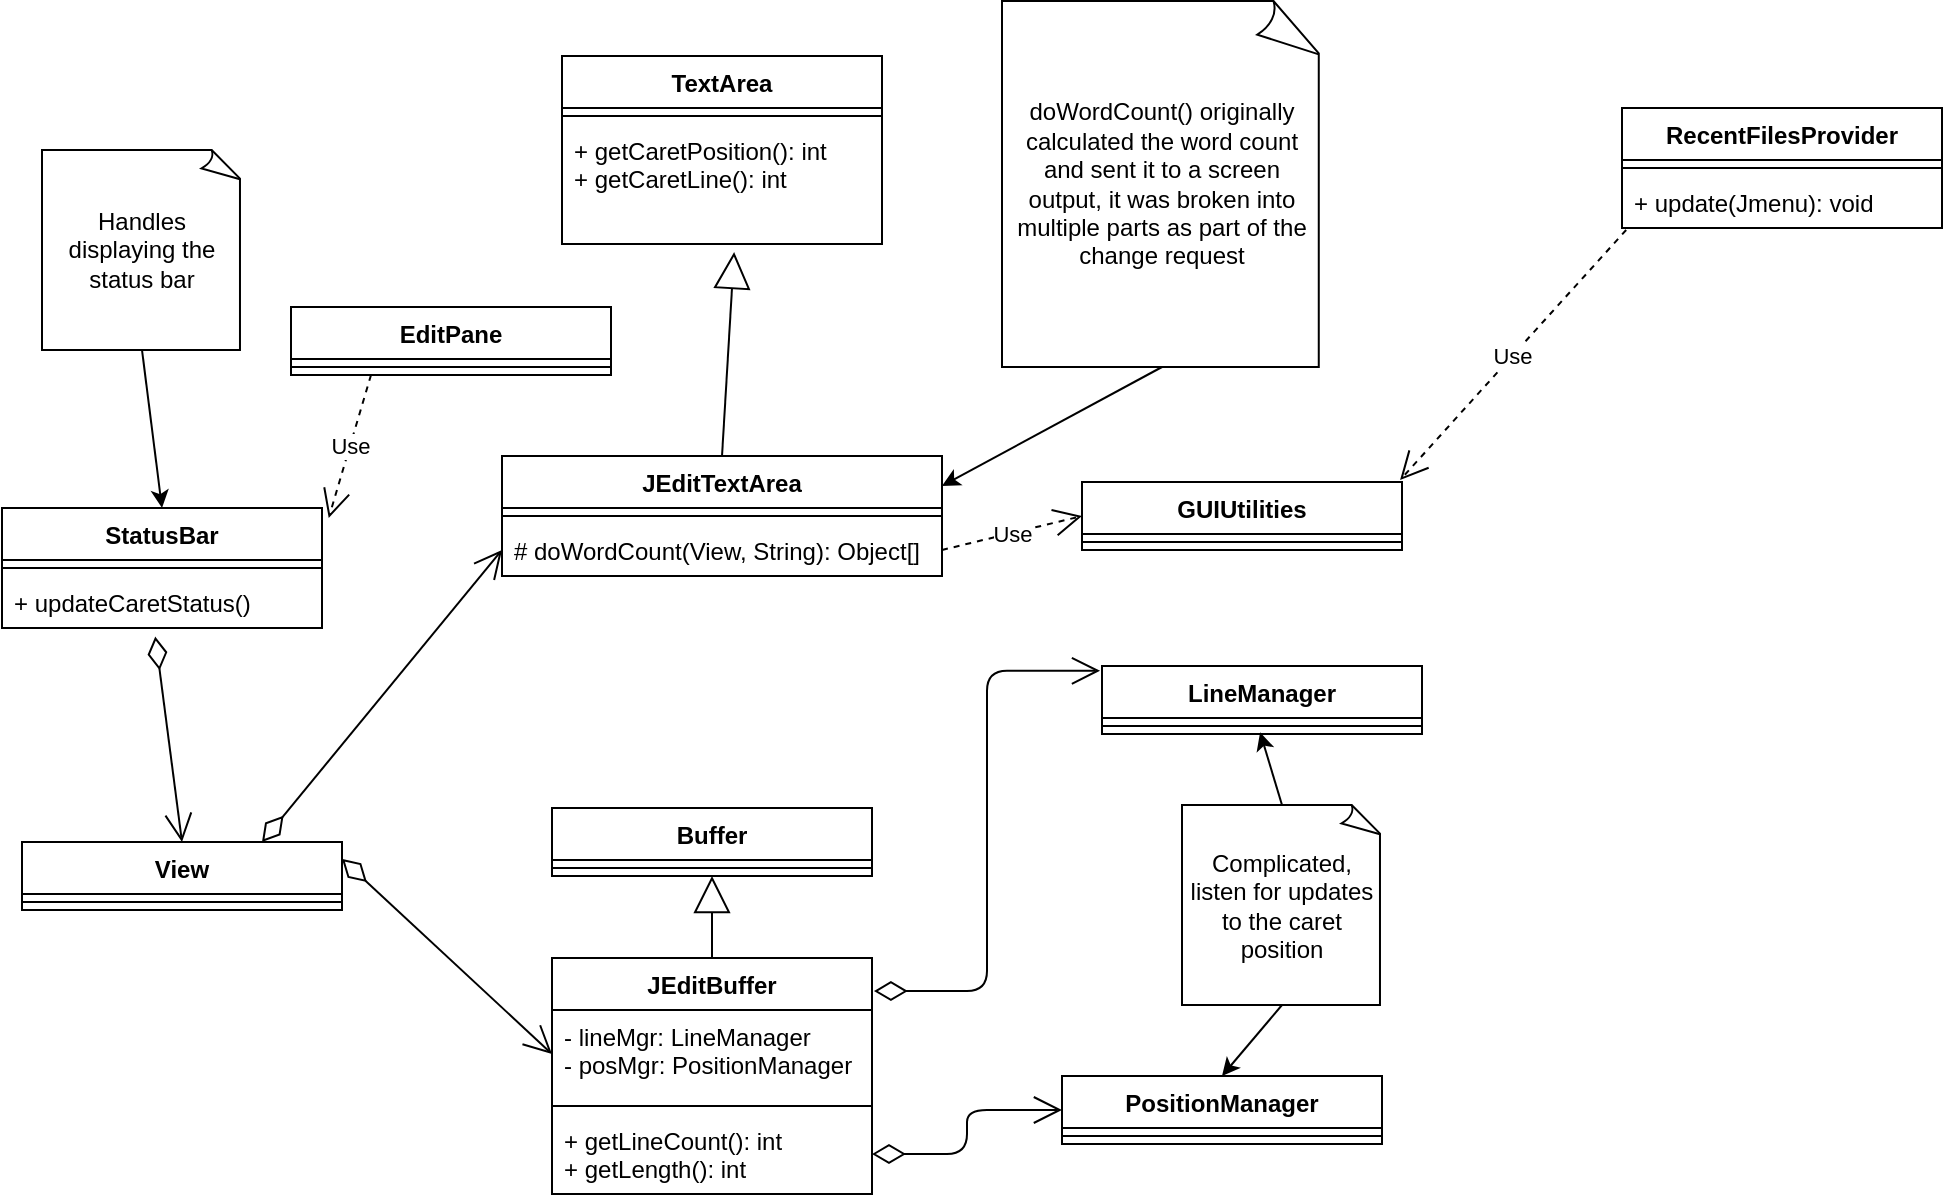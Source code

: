 <mxfile version="10.4.8" type="github"><diagram name="Page-1" id="c4acf3e9-155e-7222-9cf6-157b1a14988f"><mxGraphModel dx="1394" dy="776" grid="1" gridSize="10" guides="1" tooltips="1" connect="1" arrows="1" fold="1" page="1" pageScale="1" pageWidth="850" pageHeight="1100" background="#ffffff" math="0" shadow="0"><root><mxCell id="0"/><mxCell id="1" parent="0"/><mxCell id="FG2D0HPtKCTTI8tBKOZZ-1" value="StatusBar" style="swimlane;fontStyle=1;align=center;verticalAlign=top;childLayout=stackLayout;horizontal=1;startSize=26;horizontalStack=0;resizeParent=1;resizeParentMax=0;resizeLast=0;collapsible=1;marginBottom=0;" parent="1" vertex="1"><mxGeometry x="120" y="336" width="160" height="60" as="geometry"/></mxCell><mxCell id="FG2D0HPtKCTTI8tBKOZZ-3" value="" style="line;strokeWidth=1;fillColor=none;align=left;verticalAlign=middle;spacingTop=-1;spacingLeft=3;spacingRight=3;rotatable=0;labelPosition=right;points=[];portConstraint=eastwest;" parent="FG2D0HPtKCTTI8tBKOZZ-1" vertex="1"><mxGeometry y="26" width="160" height="8" as="geometry"/></mxCell><mxCell id="FG2D0HPtKCTTI8tBKOZZ-4" value="+ updateCaretStatus()" style="text;strokeColor=none;fillColor=none;align=left;verticalAlign=top;spacingLeft=4;spacingRight=4;overflow=hidden;rotatable=0;points=[[0,0.5],[1,0.5]];portConstraint=eastwest;" parent="FG2D0HPtKCTTI8tBKOZZ-1" vertex="1"><mxGeometry y="34" width="160" height="26" as="geometry"/></mxCell><mxCell id="FG2D0HPtKCTTI8tBKOZZ-5" value="JEditBuffer&#10;" style="swimlane;fontStyle=1;align=center;verticalAlign=top;childLayout=stackLayout;horizontal=1;startSize=26;horizontalStack=0;resizeParent=1;resizeParentMax=0;resizeLast=0;collapsible=1;marginBottom=0;" parent="1" vertex="1"><mxGeometry x="395" y="561" width="160" height="118" as="geometry"/></mxCell><mxCell id="FG2D0HPtKCTTI8tBKOZZ-6" value="- lineMgr: LineManager&#10;- posMgr: PositionManager&#10;" style="text;strokeColor=none;fillColor=none;align=left;verticalAlign=top;spacingLeft=4;spacingRight=4;overflow=hidden;rotatable=0;points=[[0,0.5],[1,0.5]];portConstraint=eastwest;" parent="FG2D0HPtKCTTI8tBKOZZ-5" vertex="1"><mxGeometry y="26" width="160" height="44" as="geometry"/></mxCell><mxCell id="FG2D0HPtKCTTI8tBKOZZ-7" value="" style="line;strokeWidth=1;fillColor=none;align=left;verticalAlign=middle;spacingTop=-1;spacingLeft=3;spacingRight=3;rotatable=0;labelPosition=right;points=[];portConstraint=eastwest;" parent="FG2D0HPtKCTTI8tBKOZZ-5" vertex="1"><mxGeometry y="70" width="160" height="8" as="geometry"/></mxCell><mxCell id="FG2D0HPtKCTTI8tBKOZZ-8" value="+ getLineCount(): int&#10;+ getLength(): int&#10;" style="text;strokeColor=none;fillColor=none;align=left;verticalAlign=top;spacingLeft=4;spacingRight=4;overflow=hidden;rotatable=0;points=[[0,0.5],[1,0.5]];portConstraint=eastwest;" parent="FG2D0HPtKCTTI8tBKOZZ-5" vertex="1"><mxGeometry y="78" width="160" height="40" as="geometry"/></mxCell><mxCell id="FG2D0HPtKCTTI8tBKOZZ-9" value="JEditTextArea" style="swimlane;fontStyle=1;align=center;verticalAlign=top;childLayout=stackLayout;horizontal=1;startSize=26;horizontalStack=0;resizeParent=1;resizeParentMax=0;resizeLast=0;collapsible=1;marginBottom=0;" parent="1" vertex="1"><mxGeometry x="370" y="310" width="220" height="60" as="geometry"/></mxCell><mxCell id="FG2D0HPtKCTTI8tBKOZZ-11" value="" style="line;strokeWidth=1;fillColor=none;align=left;verticalAlign=middle;spacingTop=-1;spacingLeft=3;spacingRight=3;rotatable=0;labelPosition=right;points=[];portConstraint=eastwest;" parent="FG2D0HPtKCTTI8tBKOZZ-9" vertex="1"><mxGeometry y="26" width="220" height="8" as="geometry"/></mxCell><mxCell id="FG2D0HPtKCTTI8tBKOZZ-12" value="# doWordCount(View, String): Object[]" style="text;strokeColor=none;fillColor=none;align=left;verticalAlign=top;spacingLeft=4;spacingRight=4;overflow=hidden;rotatable=0;points=[[0,0.5],[1,0.5]];portConstraint=eastwest;" parent="FG2D0HPtKCTTI8tBKOZZ-9" vertex="1"><mxGeometry y="34" width="220" height="26" as="geometry"/></mxCell><mxCell id="FG2D0HPtKCTTI8tBKOZZ-17" value="TextArea" style="swimlane;fontStyle=1;align=center;verticalAlign=top;childLayout=stackLayout;horizontal=1;startSize=26;horizontalStack=0;resizeParent=1;resizeParentMax=0;resizeLast=0;collapsible=1;marginBottom=0;" parent="1" vertex="1"><mxGeometry x="400" y="110" width="160" height="94" as="geometry"/></mxCell><mxCell id="FG2D0HPtKCTTI8tBKOZZ-19" value="" style="line;strokeWidth=1;fillColor=none;align=left;verticalAlign=middle;spacingTop=-1;spacingLeft=3;spacingRight=3;rotatable=0;labelPosition=right;points=[];portConstraint=eastwest;" parent="FG2D0HPtKCTTI8tBKOZZ-17" vertex="1"><mxGeometry y="26" width="160" height="8" as="geometry"/></mxCell><mxCell id="FG2D0HPtKCTTI8tBKOZZ-20" value="+ getCaretPosition(): int&#10;+ getCaretLine(): int&#10;" style="text;strokeColor=none;fillColor=none;align=left;verticalAlign=top;spacingLeft=4;spacingRight=4;overflow=hidden;rotatable=0;points=[[0,0.5],[1,0.5]];portConstraint=eastwest;" parent="FG2D0HPtKCTTI8tBKOZZ-17" vertex="1"><mxGeometry y="34" width="160" height="60" as="geometry"/></mxCell><mxCell id="FG2D0HPtKCTTI8tBKOZZ-21" value="LineManager" style="swimlane;fontStyle=1;align=center;verticalAlign=top;childLayout=stackLayout;horizontal=1;startSize=26;horizontalStack=0;resizeParent=1;resizeParentMax=0;resizeLast=0;collapsible=1;marginBottom=0;" parent="1" vertex="1"><mxGeometry x="670" y="415" width="160" height="34" as="geometry"/></mxCell><mxCell id="FG2D0HPtKCTTI8tBKOZZ-23" value="" style="line;strokeWidth=1;fillColor=none;align=left;verticalAlign=middle;spacingTop=-1;spacingLeft=3;spacingRight=3;rotatable=0;labelPosition=right;points=[];portConstraint=eastwest;" parent="FG2D0HPtKCTTI8tBKOZZ-21" vertex="1"><mxGeometry y="26" width="160" height="8" as="geometry"/></mxCell><mxCell id="FG2D0HPtKCTTI8tBKOZZ-25" value="PositionManager&#10;" style="swimlane;fontStyle=1;align=center;verticalAlign=top;childLayout=stackLayout;horizontal=1;startSize=26;horizontalStack=0;resizeParent=1;resizeParentMax=0;resizeLast=0;collapsible=1;marginBottom=0;" parent="1" vertex="1"><mxGeometry x="650" y="620" width="160" height="34" as="geometry"/></mxCell><mxCell id="FG2D0HPtKCTTI8tBKOZZ-27" value="" style="line;strokeWidth=1;fillColor=none;align=left;verticalAlign=middle;spacingTop=-1;spacingLeft=3;spacingRight=3;rotatable=0;labelPosition=right;points=[];portConstraint=eastwest;" parent="FG2D0HPtKCTTI8tBKOZZ-25" vertex="1"><mxGeometry y="26" width="160" height="8" as="geometry"/></mxCell><mxCell id="FG2D0HPtKCTTI8tBKOZZ-31" value="" style="endArrow=block;endSize=16;endFill=0;html=1;fillColor=none;entryX=0.538;entryY=1.067;entryDx=0;entryDy=0;entryPerimeter=0;exitX=0.5;exitY=0;exitDx=0;exitDy=0;" parent="1" source="FG2D0HPtKCTTI8tBKOZZ-9" target="FG2D0HPtKCTTI8tBKOZZ-20" edge="1"><mxGeometry width="160" relative="1" as="geometry"><mxPoint x="140" y="290" as="sourcePoint"/><mxPoint x="300" y="290" as="targetPoint"/></mxGeometry></mxCell><mxCell id="FG2D0HPtKCTTI8tBKOZZ-34" value="1" style="endArrow=open;html=1;endSize=12;startArrow=diamondThin;startSize=14;startFill=0;edgeStyle=orthogonalEdgeStyle;align=left;verticalAlign=bottom;fillColor=none;entryX=-0.006;entryY=0.07;entryDx=0;entryDy=0;entryPerimeter=0;exitX=1.006;exitY=0.14;exitDx=0;exitDy=0;exitPerimeter=0;labelBackgroundColor=#ffffff;noLabel=1;fontColor=none;" parent="1" source="FG2D0HPtKCTTI8tBKOZZ-5" target="FG2D0HPtKCTTI8tBKOZZ-21" edge="1"><mxGeometry x="-1" y="3" relative="1" as="geometry"><mxPoint x="230" y="700" as="sourcePoint"/><mxPoint x="390" y="700" as="targetPoint"/></mxGeometry></mxCell><mxCell id="irOaFhQ95Aw82tgbadqN-1" value="1" style="endArrow=open;html=1;endSize=12;startArrow=diamondThin;startSize=14;startFill=0;edgeStyle=orthogonalEdgeStyle;align=left;verticalAlign=bottom;fillColor=none;entryX=0;entryY=0.5;entryDx=0;entryDy=0;exitX=1;exitY=0.5;exitDx=0;exitDy=0;labelBackgroundColor=#ffffff;noLabel=1;fontColor=none;" parent="1" source="FG2D0HPtKCTTI8tBKOZZ-8" target="FG2D0HPtKCTTI8tBKOZZ-25" edge="1"><mxGeometry x="-1" y="3" relative="1" as="geometry"><mxPoint x="424" y="824.357" as="sourcePoint"/><mxPoint x="650.429" y="633.857" as="targetPoint"/></mxGeometry></mxCell><mxCell id="irOaFhQ95Aw82tgbadqN-2" value="View" style="swimlane;fontStyle=1;align=center;verticalAlign=top;childLayout=stackLayout;horizontal=1;startSize=26;horizontalStack=0;resizeParent=1;resizeParentMax=0;resizeLast=0;collapsible=1;marginBottom=0;" parent="1" vertex="1"><mxGeometry x="130" y="503" width="160" height="34" as="geometry"/></mxCell><mxCell id="irOaFhQ95Aw82tgbadqN-4" value="" style="line;strokeWidth=1;fillColor=none;align=left;verticalAlign=middle;spacingTop=-1;spacingLeft=3;spacingRight=3;rotatable=0;labelPosition=right;points=[];portConstraint=eastwest;" parent="irOaFhQ95Aw82tgbadqN-2" vertex="1"><mxGeometry y="26" width="160" height="8" as="geometry"/></mxCell><mxCell id="irOaFhQ95Aw82tgbadqN-9" value="1" style="endArrow=open;html=1;endSize=12;startArrow=diamondThin;startSize=14;startFill=0;align=left;verticalAlign=bottom;exitX=0.479;exitY=1.165;exitDx=0;exitDy=0;exitPerimeter=0;entryX=0.5;entryY=0;entryDx=0;entryDy=0;noLabel=1;fontColor=none;" parent="1" source="FG2D0HPtKCTTI8tBKOZZ-4" target="irOaFhQ95Aw82tgbadqN-2" edge="1"><mxGeometry x="-1" y="3" relative="1" as="geometry"><mxPoint x="220" y="690" as="sourcePoint"/><mxPoint x="380" y="690" as="targetPoint"/></mxGeometry></mxCell><mxCell id="irOaFhQ95Aw82tgbadqN-10" value="1" style="endArrow=open;html=1;endSize=12;startArrow=diamondThin;startSize=14;startFill=0;align=left;verticalAlign=bottom;exitX=1;exitY=0.25;exitDx=0;exitDy=0;entryX=0;entryY=0.5;entryDx=0;entryDy=0;noLabel=1;fontColor=none;" parent="1" source="irOaFhQ95Aw82tgbadqN-2" target="FG2D0HPtKCTTI8tBKOZZ-6" edge="1"><mxGeometry x="-1" y="3" relative="1" as="geometry"><mxPoint x="250.214" y="670" as="sourcePoint"/><mxPoint x="263.071" y="747.143" as="targetPoint"/></mxGeometry></mxCell><mxCell id="irOaFhQ95Aw82tgbadqN-11" value="1" style="endArrow=open;html=1;endSize=12;startArrow=diamondThin;startSize=14;startFill=0;align=left;verticalAlign=bottom;exitX=0.75;exitY=0;exitDx=0;exitDy=0;entryX=0;entryY=0.5;entryDx=0;entryDy=0;noLabel=1;fontColor=none;" parent="1" source="irOaFhQ95Aw82tgbadqN-2" target="FG2D0HPtKCTTI8tBKOZZ-12" edge="1"><mxGeometry x="-1" y="3" relative="1" as="geometry"><mxPoint x="249.929" y="670" as="sourcePoint"/><mxPoint x="359.929" y="678.571" as="targetPoint"/></mxGeometry></mxCell><mxCell id="irOaFhQ95Aw82tgbadqN-26" style="edgeStyle=none;rounded=0;orthogonalLoop=1;jettySize=auto;html=1;exitX=0.5;exitY=1;exitDx=0;exitDy=0;exitPerimeter=0;entryX=0.5;entryY=0;entryDx=0;entryDy=0;fontColor=none;" parent="1" source="irOaFhQ95Aw82tgbadqN-12" target="FG2D0HPtKCTTI8tBKOZZ-1" edge="1"><mxGeometry relative="1" as="geometry"/></mxCell><mxCell id="irOaFhQ95Aw82tgbadqN-12" value="Handles displaying the status bar" style="whiteSpace=wrap;html=1;shape=mxgraph.basic.document;fontColor=none;" parent="1" vertex="1"><mxGeometry x="140" y="157" width="100" height="100" as="geometry"/></mxCell><mxCell id="irOaFhQ95Aw82tgbadqN-19" style="edgeStyle=none;rounded=0;orthogonalLoop=1;jettySize=auto;html=1;exitX=0.5;exitY=1;exitDx=0;exitDy=0;exitPerimeter=0;entryX=0.5;entryY=0;entryDx=0;entryDy=0;fontColor=none;" parent="1" source="irOaFhQ95Aw82tgbadqN-13" target="FG2D0HPtKCTTI8tBKOZZ-25" edge="1"><mxGeometry relative="1" as="geometry"/></mxCell><mxCell id="irOaFhQ95Aw82tgbadqN-13" value="Complicated, listen for updates to the caret position&lt;br&gt;" style="whiteSpace=wrap;html=1;shape=mxgraph.basic.document;fontColor=none;" parent="1" vertex="1"><mxGeometry x="710" y="484.5" width="100" height="100" as="geometry"/></mxCell><mxCell id="irOaFhQ95Aw82tgbadqN-16" value="" style="endArrow=classic;html=1;fontColor=none;exitX=0.5;exitY=0;exitDx=0;exitDy=0;exitPerimeter=0;entryX=0.494;entryY=0.893;entryDx=0;entryDy=0;entryPerimeter=0;" parent="1" source="irOaFhQ95Aw82tgbadqN-13" target="FG2D0HPtKCTTI8tBKOZZ-23" edge="1"><mxGeometry width="50" height="50" relative="1" as="geometry"><mxPoint x="120" y="790" as="sourcePoint"/><mxPoint x="170" y="740" as="targetPoint"/></mxGeometry></mxCell><mxCell id="irOaFhQ95Aw82tgbadqN-20" value="Buffer" style="swimlane;fontStyle=1;align=center;verticalAlign=top;childLayout=stackLayout;horizontal=1;startSize=26;horizontalStack=0;resizeParent=1;resizeParentMax=0;resizeLast=0;collapsible=1;marginBottom=0;fontColor=none;" parent="1" vertex="1"><mxGeometry x="395" y="486" width="160" height="34" as="geometry"/></mxCell><mxCell id="irOaFhQ95Aw82tgbadqN-22" value="" style="line;strokeWidth=1;fillColor=none;align=left;verticalAlign=middle;spacingTop=-1;spacingLeft=3;spacingRight=3;rotatable=0;labelPosition=right;points=[];portConstraint=eastwest;" parent="irOaFhQ95Aw82tgbadqN-20" vertex="1"><mxGeometry y="26" width="160" height="8" as="geometry"/></mxCell><mxCell id="irOaFhQ95Aw82tgbadqN-25" value="" style="endArrow=block;endSize=16;endFill=0;html=1;fillColor=none;entryX=0.5;entryY=1;entryDx=0;entryDy=0;exitX=0.5;exitY=0;exitDx=0;exitDy=0;" parent="1" source="FG2D0HPtKCTTI8tBKOZZ-5" target="irOaFhQ95Aw82tgbadqN-20" edge="1"><mxGeometry width="160" relative="1" as="geometry"><mxPoint x="490.429" y="319.571" as="sourcePoint"/><mxPoint x="496.143" y="218.143" as="targetPoint"/></mxGeometry></mxCell><mxCell id="irOaFhQ95Aw82tgbadqN-28" style="edgeStyle=none;rounded=0;orthogonalLoop=1;jettySize=auto;html=1;exitX=0.5;exitY=1;exitDx=0;exitDy=0;exitPerimeter=0;entryX=1;entryY=0.25;entryDx=0;entryDy=0;fontColor=none;" parent="1" source="irOaFhQ95Aw82tgbadqN-27" target="FG2D0HPtKCTTI8tBKOZZ-9" edge="1"><mxGeometry relative="1" as="geometry"/></mxCell><mxCell id="irOaFhQ95Aw82tgbadqN-27" value="doWordCount() originally calculated the word count and sent it to a screen output, it was broken into multiple parts as part of the change request" style="whiteSpace=wrap;html=1;shape=mxgraph.basic.document;fontColor=none;" parent="1" vertex="1"><mxGeometry x="620" y="82.5" width="160" height="183" as="geometry"/></mxCell><mxCell id="irOaFhQ95Aw82tgbadqN-29" value="EditPane" style="swimlane;fontStyle=1;align=center;verticalAlign=top;childLayout=stackLayout;horizontal=1;startSize=26;horizontalStack=0;resizeParent=1;resizeParentMax=0;resizeLast=0;collapsible=1;marginBottom=0;fontColor=none;" parent="1" vertex="1"><mxGeometry x="264.5" y="235.5" width="160" height="34" as="geometry"/></mxCell><mxCell id="irOaFhQ95Aw82tgbadqN-31" value="" style="line;strokeWidth=1;fillColor=none;align=left;verticalAlign=middle;spacingTop=-1;spacingLeft=3;spacingRight=3;rotatable=0;labelPosition=right;points=[];portConstraint=eastwest;" parent="irOaFhQ95Aw82tgbadqN-29" vertex="1"><mxGeometry y="26" width="160" height="8" as="geometry"/></mxCell><mxCell id="irOaFhQ95Aw82tgbadqN-34" value="Use" style="endArrow=open;endSize=12;dashed=1;html=1;fontColor=none;exitX=0.25;exitY=1;exitDx=0;exitDy=0;entryX=1.021;entryY=0.083;entryDx=0;entryDy=0;entryPerimeter=0;" parent="1" source="irOaFhQ95Aw82tgbadqN-29" target="FG2D0HPtKCTTI8tBKOZZ-1" edge="1"><mxGeometry width="160" relative="1" as="geometry"><mxPoint x="120" y="700" as="sourcePoint"/><mxPoint x="280" y="700" as="targetPoint"/></mxGeometry></mxCell><mxCell id="irOaFhQ95Aw82tgbadqN-35" value="GUIUtilities" style="swimlane;fontStyle=1;align=center;verticalAlign=top;childLayout=stackLayout;horizontal=1;startSize=26;horizontalStack=0;resizeParent=1;resizeParentMax=0;resizeLast=0;collapsible=1;marginBottom=0;fontColor=none;" parent="1" vertex="1"><mxGeometry x="660" y="323" width="160" height="34" as="geometry"/></mxCell><mxCell id="irOaFhQ95Aw82tgbadqN-37" value="" style="line;strokeWidth=1;fillColor=none;align=left;verticalAlign=middle;spacingTop=-1;spacingLeft=3;spacingRight=3;rotatable=0;labelPosition=right;points=[];portConstraint=eastwest;" parent="irOaFhQ95Aw82tgbadqN-35" vertex="1"><mxGeometry y="26" width="160" height="8" as="geometry"/></mxCell><mxCell id="irOaFhQ95Aw82tgbadqN-40" value="Use" style="endArrow=open;endSize=12;dashed=1;html=1;fontColor=none;exitX=1;exitY=0.5;exitDx=0;exitDy=0;entryX=0;entryY=0.5;entryDx=0;entryDy=0;" parent="1" source="FG2D0HPtKCTTI8tBKOZZ-12" target="irOaFhQ95Aw82tgbadqN-35" edge="1"><mxGeometry width="160" relative="1" as="geometry"><mxPoint x="314.714" y="279.571" as="sourcePoint"/><mxPoint x="293.286" y="351" as="targetPoint"/></mxGeometry></mxCell><mxCell id="K8WPfeCAgWvrV97WzZYE-1" value="RecentFilesProvider" style="swimlane;fontStyle=1;align=center;verticalAlign=top;childLayout=stackLayout;horizontal=1;startSize=26;horizontalStack=0;resizeParent=1;resizeParentMax=0;resizeLast=0;collapsible=1;marginBottom=0;" vertex="1" parent="1"><mxGeometry x="930" y="136" width="160" height="60" as="geometry"/></mxCell><mxCell id="K8WPfeCAgWvrV97WzZYE-3" value="" style="line;strokeWidth=1;fillColor=none;align=left;verticalAlign=middle;spacingTop=-1;spacingLeft=3;spacingRight=3;rotatable=0;labelPosition=right;points=[];portConstraint=eastwest;" vertex="1" parent="K8WPfeCAgWvrV97WzZYE-1"><mxGeometry y="26" width="160" height="8" as="geometry"/></mxCell><mxCell id="K8WPfeCAgWvrV97WzZYE-4" value="+ update(Jmenu): void" style="text;strokeColor=none;fillColor=none;align=left;verticalAlign=top;spacingLeft=4;spacingRight=4;overflow=hidden;rotatable=0;points=[[0,0.5],[1,0.5]];portConstraint=eastwest;" vertex="1" parent="K8WPfeCAgWvrV97WzZYE-1"><mxGeometry y="34" width="160" height="26" as="geometry"/></mxCell><mxCell id="K8WPfeCAgWvrV97WzZYE-6" value="Use" style="endArrow=open;endSize=12;dashed=1;html=1;fontColor=none;exitX=0.013;exitY=1.038;exitDx=0;exitDy=0;entryX=0.994;entryY=-0.029;entryDx=0;entryDy=0;exitPerimeter=0;entryPerimeter=0;" edge="1" parent="1" source="K8WPfeCAgWvrV97WzZYE-4" target="irOaFhQ95Aw82tgbadqN-35"><mxGeometry width="160" relative="1" as="geometry"><mxPoint x="600" y="367" as="sourcePoint"/><mxPoint x="670" y="350" as="targetPoint"/></mxGeometry></mxCell></root></mxGraphModel></diagram></mxfile>